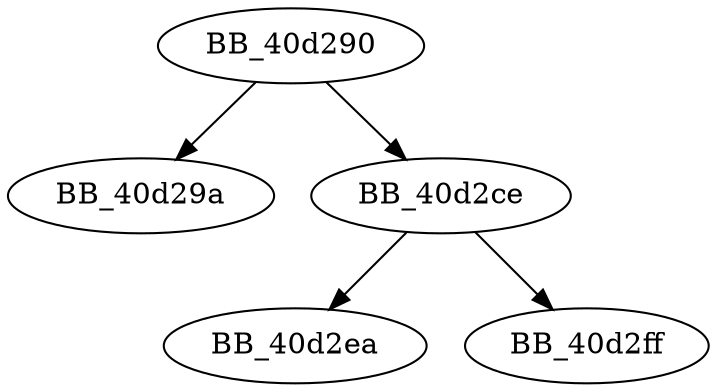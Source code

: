 DiGraph sub_40D290{
BB_40d290->BB_40d29a
BB_40d290->BB_40d2ce
BB_40d2ce->BB_40d2ea
BB_40d2ce->BB_40d2ff
}
